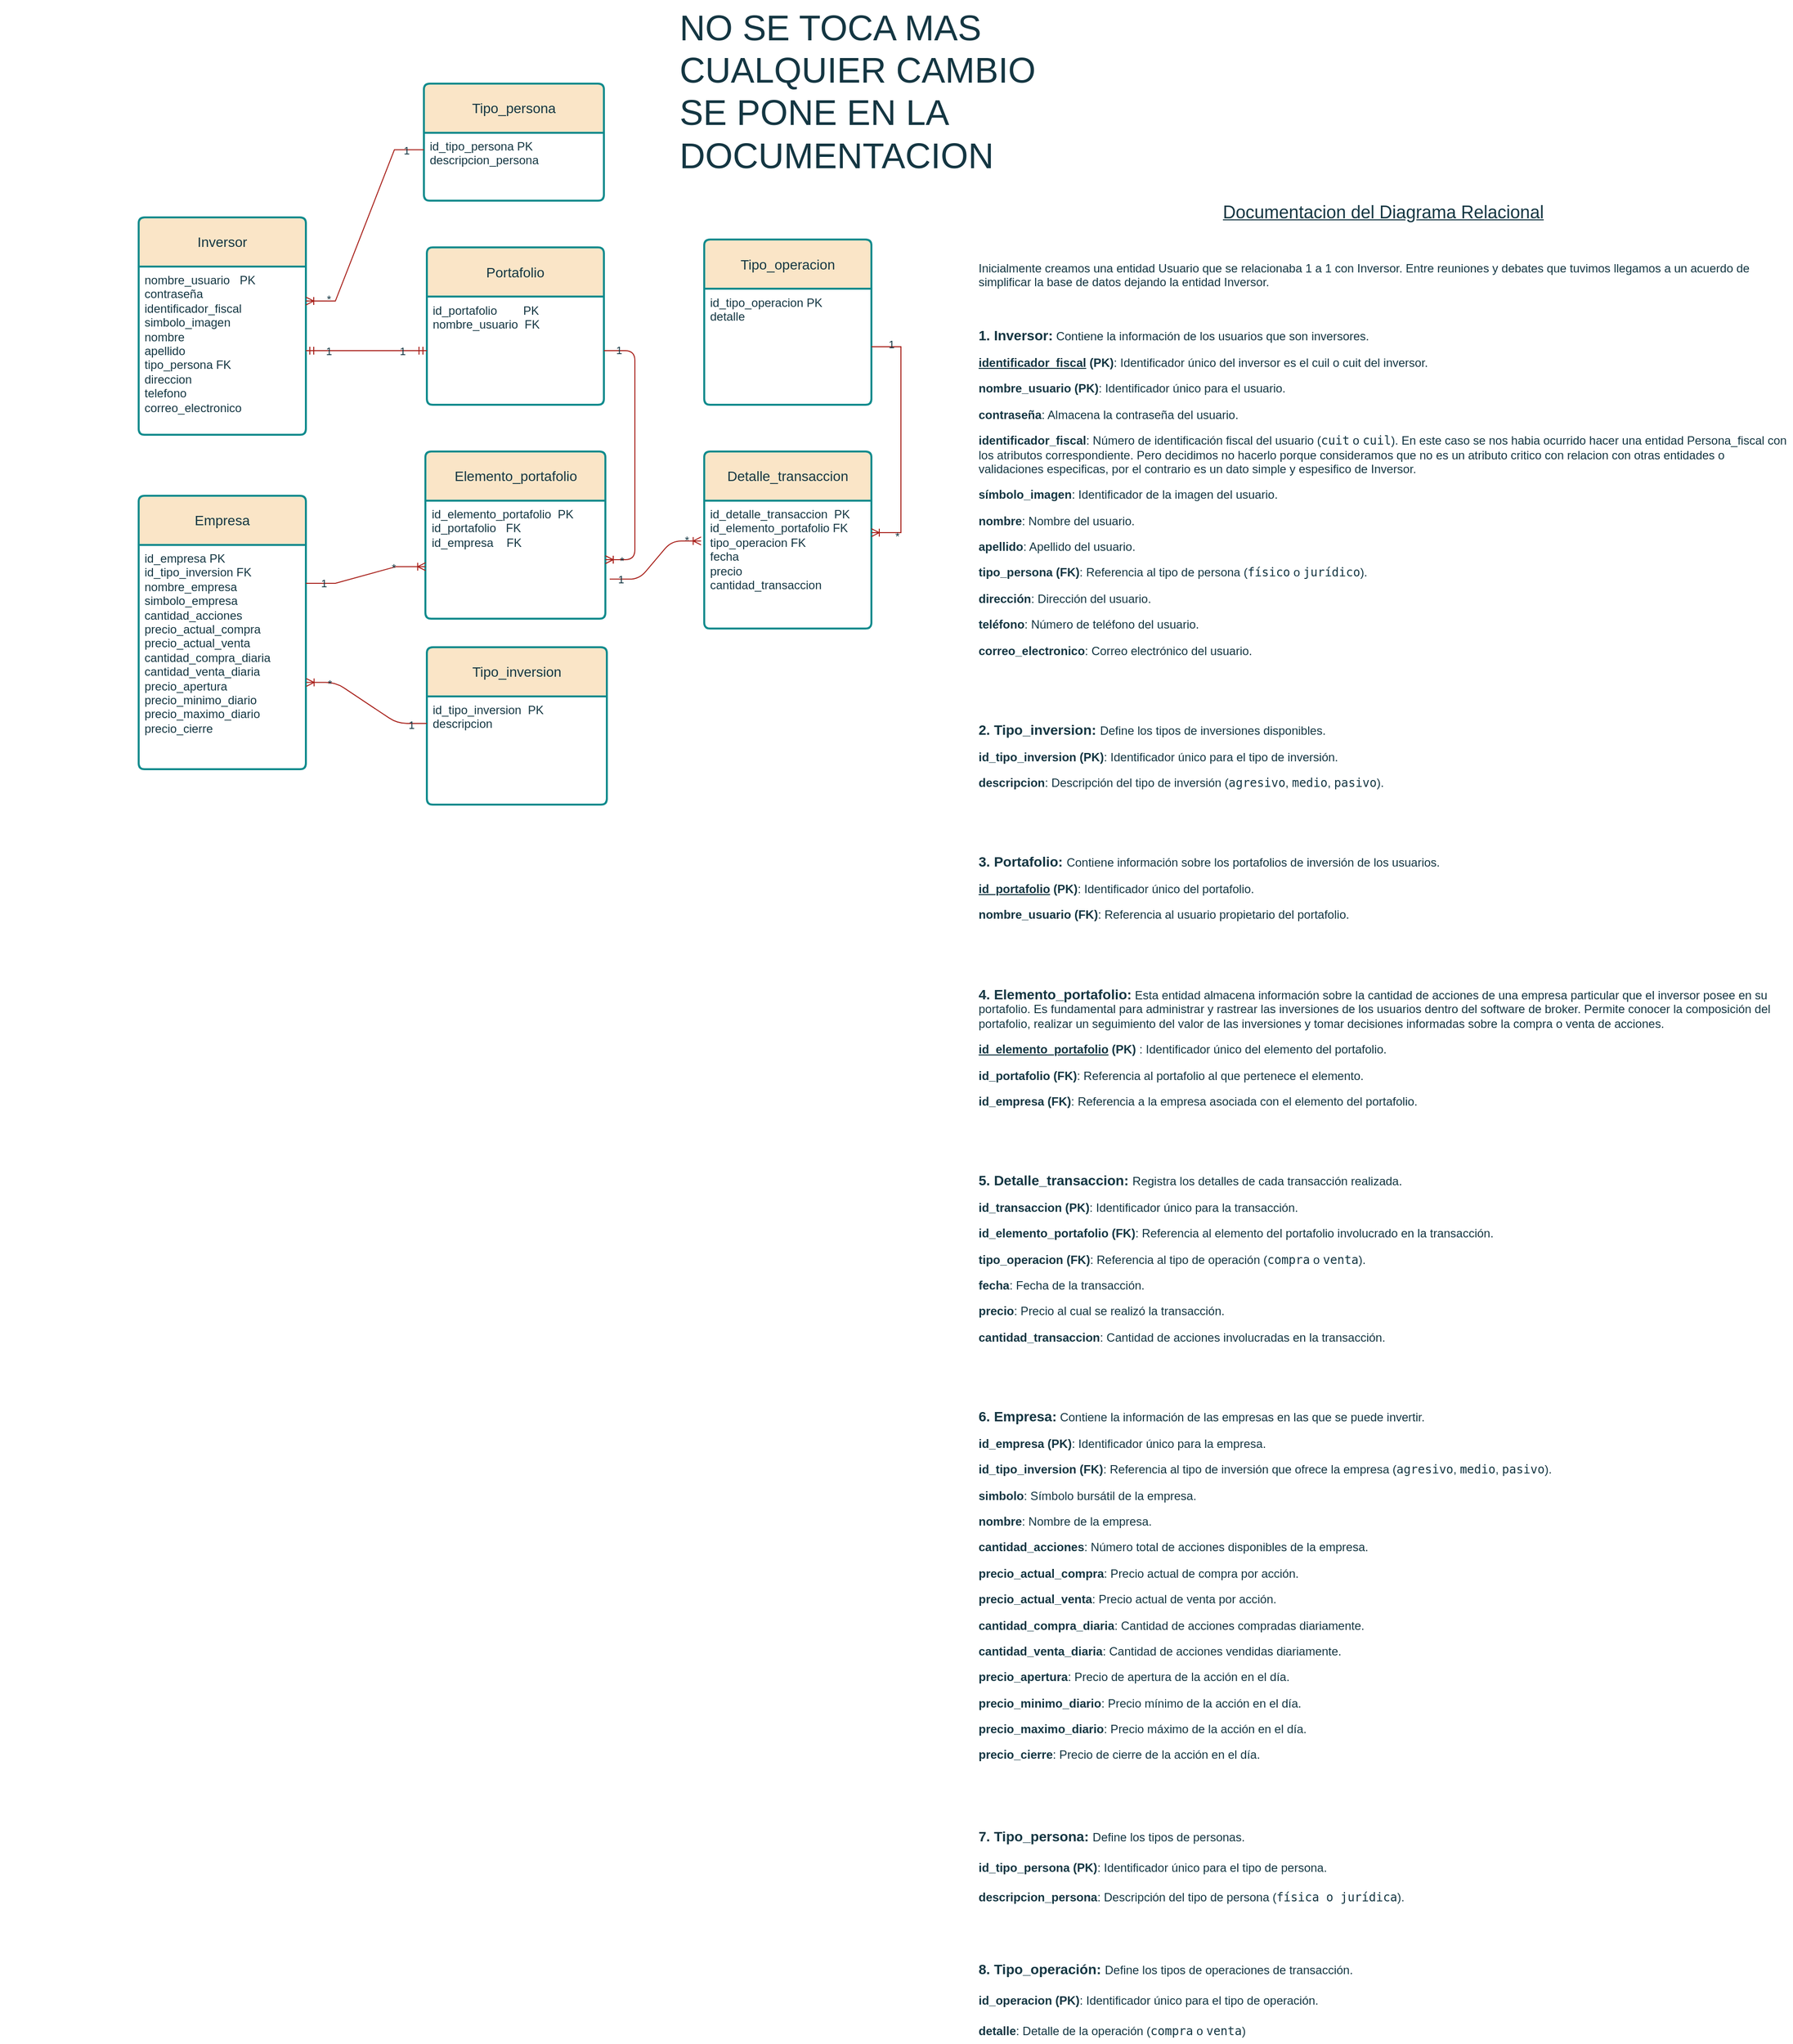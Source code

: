 <mxfile version="24.5.1" type="github">
  <diagram id="R2lEEEUBdFMjLlhIrx00" name="Page-1">
    <mxGraphModel dx="4400" dy="3469" grid="1" gridSize="17" guides="1" tooltips="1" connect="1" arrows="1" fold="1" page="1" pageScale="1" pageWidth="827" pageHeight="1169" background="#FFFFFF" math="0" shadow="0" extFonts="Permanent Marker^https://fonts.googleapis.com/css?family=Permanent+Marker">
      <root>
        <mxCell id="0" />
        <mxCell id="1" parent="0" />
        <mxCell id="FRkQdts8WObfKBkTxOf2-7" value="" style="shape=partialRectangle;overflow=hidden;connectable=0;fillColor=none;top=0;left=0;bottom=0;right=0;align=left;spacingLeft=6;rounded=1;labelBackgroundColor=none;strokeColor=#0F8B8D;fontColor=#143642;" parent="1" vertex="1">
          <mxGeometry x="295" y="-270" width="220" height="30" as="geometry">
            <mxRectangle width="220" height="30" as="alternateBounds" />
          </mxGeometry>
        </mxCell>
        <mxCell id="FRkQdts8WObfKBkTxOf2-8" value="" style="shape=partialRectangle;overflow=hidden;connectable=0;fillColor=none;top=0;left=0;bottom=0;right=0;align=left;spacingLeft=6;rounded=1;labelBackgroundColor=none;strokeColor=#0F8B8D;fontColor=#143642;" parent="1" vertex="1">
          <mxGeometry x="285" y="-210" width="220" height="30" as="geometry">
            <mxRectangle width="220" height="30" as="alternateBounds" />
          </mxGeometry>
        </mxCell>
        <mxCell id="FRkQdts8WObfKBkTxOf2-9" value="" style="shape=partialRectangle;overflow=hidden;connectable=0;fillColor=none;top=0;left=0;bottom=0;right=0;align=left;spacingLeft=6;rounded=1;labelBackgroundColor=none;strokeColor=#0F8B8D;fontColor=#143642;" parent="1" vertex="1">
          <mxGeometry x="285" y="-210" width="220" height="30" as="geometry">
            <mxRectangle width="220" height="30" as="alternateBounds" />
          </mxGeometry>
        </mxCell>
        <mxCell id="rI2ckynDh9ffU-YXD1pw-51" value="" style="shape=partialRectangle;overflow=hidden;connectable=0;fillColor=none;top=0;left=0;bottom=0;right=0;align=left;spacingLeft=6;rounded=1;labelBackgroundColor=none;strokeColor=#0F8B8D;fontColor=#143642;" parent="1" vertex="1">
          <mxGeometry x="1055" y="350" width="220" height="30" as="geometry">
            <mxRectangle width="220" height="30" as="alternateBounds" />
          </mxGeometry>
        </mxCell>
        <mxCell id="rI2ckynDh9ffU-YXD1pw-137" value="" style="shape=partialRectangle;overflow=hidden;connectable=0;fillColor=none;top=0;left=0;bottom=0;right=0;align=left;spacingLeft=6;rounded=1;labelBackgroundColor=none;strokeColor=#0F8B8D;fontColor=#143642;" parent="1" vertex="1">
          <mxGeometry x="295" y="-240" width="220" height="30" as="geometry">
            <mxRectangle width="220" height="30" as="alternateBounds" />
          </mxGeometry>
        </mxCell>
        <mxCell id="7hoT9Ia_uspJayf44At0-24" value="Inversor" style="swimlane;childLayout=stackLayout;horizontal=1;startSize=50;horizontalStack=0;rounded=1;fontSize=14;fontStyle=0;strokeWidth=2;resizeParent=0;resizeLast=1;shadow=0;dashed=0;align=center;arcSize=4;whiteSpace=wrap;html=1;labelBackgroundColor=none;fillColor=#FAE5C7;strokeColor=#0F8B8D;fontColor=#143642;" parent="1" vertex="1">
          <mxGeometry x="425" y="-867" width="170" height="221" as="geometry" />
        </mxCell>
        <mxCell id="7hoT9Ia_uspJayf44At0-25" value="nombre_usuario&amp;nbsp; &amp;nbsp;PK&lt;div&gt;contraseña&lt;br&gt;&lt;/div&gt;&lt;div&gt;identificador_fiscal&lt;br&gt;&lt;div&gt;&lt;div&gt;simbolo_imagen&lt;/div&gt;&lt;div&gt;nombre&lt;/div&gt;&lt;div&gt;apellido&lt;/div&gt;&lt;div&gt;tipo_persona FK&lt;/div&gt;&lt;div&gt;direccion&lt;br&gt;&lt;/div&gt;&lt;div&gt;telefono&lt;br&gt;&lt;/div&gt;&lt;div&gt;correo_electronico&lt;br&gt;&lt;/div&gt;&lt;/div&gt;&lt;/div&gt;" style="align=left;strokeColor=none;fillColor=none;spacingLeft=4;fontSize=12;verticalAlign=top;resizable=0;rotatable=0;part=1;html=1;rounded=1;labelBackgroundColor=none;fontColor=#143642;" parent="7hoT9Ia_uspJayf44At0-24" vertex="1">
          <mxGeometry y="50" width="170" height="171" as="geometry" />
        </mxCell>
        <mxCell id="7hoT9Ia_uspJayf44At0-37" value="Portafolio" style="swimlane;childLayout=stackLayout;horizontal=1;startSize=50;horizontalStack=0;rounded=1;fontSize=14;fontStyle=0;strokeWidth=2;resizeParent=0;resizeLast=1;shadow=0;dashed=0;align=center;arcSize=4;whiteSpace=wrap;html=1;labelBackgroundColor=none;fillColor=#FAE5C7;strokeColor=#0F8B8D;fontColor=#143642;" parent="1" vertex="1">
          <mxGeometry x="718" y="-836.5" width="180" height="160" as="geometry" />
        </mxCell>
        <mxCell id="7hoT9Ia_uspJayf44At0-38" value="id_portafolio&amp;nbsp; &amp;nbsp; &amp;nbsp; &amp;nbsp; PK&lt;br&gt;&lt;div&gt;nombre_usuario&amp;nbsp; FK&lt;/div&gt;&lt;div&gt;&lt;br&gt;&lt;/div&gt;" style="align=left;strokeColor=none;fillColor=none;spacingLeft=4;fontSize=12;verticalAlign=top;resizable=0;rotatable=0;part=1;html=1;rounded=1;labelBackgroundColor=none;fontColor=#143642;" parent="7hoT9Ia_uspJayf44At0-37" vertex="1">
          <mxGeometry y="50" width="180" height="110" as="geometry" />
        </mxCell>
        <mxCell id="7hoT9Ia_uspJayf44At0-45" value="Empresa" style="swimlane;childLayout=stackLayout;horizontal=1;startSize=50;horizontalStack=0;rounded=1;fontSize=14;fontStyle=0;strokeWidth=2;resizeParent=0;resizeLast=1;shadow=0;dashed=0;align=center;arcSize=4;whiteSpace=wrap;html=1;labelBackgroundColor=none;fillColor=#FAE5C7;strokeColor=#0F8B8D;fontColor=#143642;" parent="1" vertex="1">
          <mxGeometry x="425" y="-584" width="170" height="278" as="geometry" />
        </mxCell>
        <mxCell id="7hoT9Ia_uspJayf44At0-46" value="id_empresa PK&lt;div&gt;id_tipo_inversion FK&lt;br&gt;&lt;div&gt;nombre_empresa&lt;/div&gt;&lt;div&gt;simbolo_empresa&lt;/div&gt;&lt;div&gt;cantidad_acciones&lt;/div&gt;&lt;div&gt;precio_actual_compra&lt;/div&gt;&lt;div&gt;precio_actual_venta&lt;/div&gt;&lt;div&gt;cantidad_compra_diaria&lt;br&gt;cantidad_venta_diaria&lt;/div&gt;&lt;div&gt;precio_apertura&lt;/div&gt;&lt;div&gt;precio_minimo_diario&lt;/div&gt;&lt;div&gt;precio_maximo_diario&lt;/div&gt;&lt;div&gt;precio_cierre&amp;nbsp;&lt;/div&gt;&lt;/div&gt;" style="align=left;strokeColor=none;fillColor=none;spacingLeft=4;fontSize=12;verticalAlign=top;resizable=0;rotatable=0;part=1;html=1;rounded=1;labelBackgroundColor=none;fontColor=#143642;" parent="7hoT9Ia_uspJayf44At0-45" vertex="1">
          <mxGeometry y="50" width="170" height="228" as="geometry" />
        </mxCell>
        <mxCell id="7hoT9Ia_uspJayf44At0-47" value="Tipo_inversion" style="swimlane;childLayout=stackLayout;horizontal=1;startSize=50;horizontalStack=0;rounded=1;fontSize=14;fontStyle=0;strokeWidth=2;resizeParent=0;resizeLast=1;shadow=0;dashed=0;align=center;arcSize=4;whiteSpace=wrap;html=1;labelBackgroundColor=none;fillColor=#FAE5C7;strokeColor=#0F8B8D;fontColor=#143642;" parent="1" vertex="1">
          <mxGeometry x="718" y="-430" width="183" height="160" as="geometry" />
        </mxCell>
        <mxCell id="7hoT9Ia_uspJayf44At0-48" value="id_tipo_inversion&amp;nbsp; PK&amp;nbsp; &amp;nbsp;&lt;div&gt;descripcion&lt;/div&gt;" style="align=left;strokeColor=none;fillColor=none;spacingLeft=4;fontSize=12;verticalAlign=top;resizable=0;rotatable=0;part=1;html=1;rounded=1;labelBackgroundColor=none;fontColor=#143642;" parent="7hoT9Ia_uspJayf44At0-47" vertex="1">
          <mxGeometry y="50" width="183" height="110" as="geometry" />
        </mxCell>
        <mxCell id="7hoT9Ia_uspJayf44At0-49" value="Detalle_transaccion" style="swimlane;childLayout=stackLayout;horizontal=1;startSize=50;horizontalStack=0;rounded=1;fontSize=14;fontStyle=0;strokeWidth=2;resizeParent=0;resizeLast=1;shadow=0;dashed=0;align=center;arcSize=4;whiteSpace=wrap;html=1;labelBackgroundColor=none;fillColor=#FAE5C7;strokeColor=#0F8B8D;fontColor=#143642;" parent="1" vertex="1">
          <mxGeometry x="1000" y="-629" width="170" height="180" as="geometry" />
        </mxCell>
        <mxCell id="7hoT9Ia_uspJayf44At0-50" value="id_detalle_transaccion&amp;nbsp; PK&lt;div&gt;id_elemento_portafolio FK&lt;br&gt;&lt;/div&gt;&lt;div&gt;tipo_operacion FK&lt;/div&gt;&lt;div&gt;fecha&lt;/div&gt;&lt;div&gt;precio&lt;/div&gt;&lt;div&gt;cantidad_transaccion&lt;/div&gt;" style="align=left;strokeColor=none;fillColor=none;spacingLeft=4;fontSize=12;verticalAlign=top;resizable=0;rotatable=0;part=1;html=1;rounded=1;labelBackgroundColor=none;fontColor=#143642;" parent="7hoT9Ia_uspJayf44At0-49" vertex="1">
          <mxGeometry y="50" width="170" height="130" as="geometry" />
        </mxCell>
        <mxCell id="AP3MOZmC3ACQSBozkBBV-1" value="Elemento_portafolio" style="swimlane;childLayout=stackLayout;horizontal=1;startSize=50;horizontalStack=0;rounded=1;fontSize=14;fontStyle=0;strokeWidth=2;resizeParent=0;resizeLast=1;shadow=0;dashed=0;align=center;arcSize=4;whiteSpace=wrap;html=1;labelBackgroundColor=none;fillColor=#FAE5C7;strokeColor=#0F8B8D;fontColor=#143642;" parent="1" vertex="1">
          <mxGeometry x="716.5" y="-629" width="183" height="170" as="geometry" />
        </mxCell>
        <mxCell id="AP3MOZmC3ACQSBozkBBV-2" value="&lt;div&gt;id_elemento_portafolio&amp;nbsp; PK&lt;/div&gt;&lt;div&gt;id_portafolio&amp;nbsp; &amp;nbsp;FK&lt;/div&gt;&lt;div&gt;id_empresa&amp;nbsp; &amp;nbsp; FK&lt;/div&gt;&lt;div&gt;&lt;br&gt;&lt;/div&gt;&lt;div&gt;&lt;br&gt;&lt;/div&gt;&lt;div&gt;&lt;br&gt;&lt;/div&gt;" style="align=left;strokeColor=none;fillColor=none;spacingLeft=4;fontSize=12;verticalAlign=top;resizable=0;rotatable=0;part=1;html=1;rounded=1;labelBackgroundColor=none;fontColor=#143642;" parent="AP3MOZmC3ACQSBozkBBV-1" vertex="1">
          <mxGeometry y="50" width="183" height="120" as="geometry" />
        </mxCell>
        <mxCell id="IzTKzGxvQKlJKgZH8_c9-1" value="" style="edgeStyle=entityRelationEdgeStyle;fontSize=12;html=1;endArrow=ERoneToMany;rounded=1;labelBackgroundColor=none;strokeColor=#A8201A;fontColor=default;" parent="1" source="7hoT9Ia_uspJayf44At0-38" target="AP3MOZmC3ACQSBozkBBV-2" edge="1">
          <mxGeometry width="100" height="100" relative="1" as="geometry">
            <mxPoint x="790" y="-423.75" as="sourcePoint" />
            <mxPoint x="890" y="-523.75" as="targetPoint" />
            <Array as="points">
              <mxPoint x="1015" y="-520" />
              <mxPoint x="1003" y="-799" />
              <mxPoint x="1020" y="-799" />
              <mxPoint x="1020" y="-782" />
              <mxPoint x="1020" y="-799" />
              <mxPoint x="1020" y="-816" />
              <mxPoint x="1020" y="-816" />
              <mxPoint x="1155" y="-680" />
            </Array>
          </mxGeometry>
        </mxCell>
        <mxCell id="IzTKzGxvQKlJKgZH8_c9-27" value="&amp;nbsp; 1&amp;nbsp;&amp;nbsp;" style="edgeLabel;html=1;align=center;verticalAlign=middle;resizable=0;points=[];rounded=1;labelBackgroundColor=none;fontColor=#143642;" parent="IzTKzGxvQKlJKgZH8_c9-1" vertex="1" connectable="0">
          <mxGeometry x="-0.893" y="1" relative="1" as="geometry">
            <mxPoint as="offset" />
          </mxGeometry>
        </mxCell>
        <mxCell id="IzTKzGxvQKlJKgZH8_c9-28" value="&amp;nbsp; *&amp;nbsp;&amp;nbsp;" style="edgeLabel;html=1;align=center;verticalAlign=middle;resizable=0;points=[];rounded=1;labelBackgroundColor=none;fontColor=#143642;" parent="IzTKzGxvQKlJKgZH8_c9-1" vertex="1" connectable="0">
          <mxGeometry x="0.855" y="1" relative="1" as="geometry">
            <mxPoint x="-4" as="offset" />
          </mxGeometry>
        </mxCell>
        <mxCell id="IzTKzGxvQKlJKgZH8_c9-12" value="" style="edgeStyle=entityRelationEdgeStyle;fontSize=12;html=1;endArrow=ERoneToMany;rounded=1;exitX=0;exitY=0.25;exitDx=0;exitDy=0;entryX=1.002;entryY=0.613;entryDx=0;entryDy=0;entryPerimeter=0;labelBackgroundColor=none;strokeColor=#A8201A;fontColor=default;" parent="1" source="7hoT9Ia_uspJayf44At0-48" target="7hoT9Ia_uspJayf44At0-46" edge="1">
          <mxGeometry width="100" height="100" relative="1" as="geometry">
            <mxPoint x="510" y="-710" as="sourcePoint" />
            <mxPoint x="610" y="-810" as="targetPoint" />
          </mxGeometry>
        </mxCell>
        <mxCell id="IzTKzGxvQKlJKgZH8_c9-23" value="&amp;nbsp; *&amp;nbsp;&amp;nbsp;" style="edgeLabel;html=1;align=center;verticalAlign=middle;resizable=0;points=[];rounded=1;labelBackgroundColor=none;fontColor=#143642;" parent="IzTKzGxvQKlJKgZH8_c9-12" vertex="1" connectable="0">
          <mxGeometry x="0.847" y="1" relative="1" as="geometry">
            <mxPoint x="13" as="offset" />
          </mxGeometry>
        </mxCell>
        <mxCell id="rvECnaBUvUEXDfrViWp9-22" value="&amp;nbsp; 1&amp;nbsp;&amp;nbsp;" style="edgeLabel;html=1;align=center;verticalAlign=middle;resizable=0;points=[];labelBackgroundColor=none;fontColor=#143642;" parent="IzTKzGxvQKlJKgZH8_c9-12" vertex="1" connectable="0">
          <mxGeometry x="-0.765" y="1" relative="1" as="geometry">
            <mxPoint as="offset" />
          </mxGeometry>
        </mxCell>
        <mxCell id="IzTKzGxvQKlJKgZH8_c9-16" value="" style="edgeStyle=entityRelationEdgeStyle;fontSize=12;html=1;endArrow=ERoneToMany;rounded=1;entryX=-0.019;entryY=0.315;entryDx=0;entryDy=0;exitX=1.024;exitY=0.665;exitDx=0;exitDy=0;entryPerimeter=0;exitPerimeter=0;labelBackgroundColor=none;strokeColor=#A8201A;fontColor=default;" parent="1" source="AP3MOZmC3ACQSBozkBBV-2" target="7hoT9Ia_uspJayf44At0-50" edge="1">
          <mxGeometry width="100" height="100" relative="1" as="geometry">
            <mxPoint x="1245" y="-578" as="sourcePoint" />
            <mxPoint x="1090" y="-190" as="targetPoint" />
            <Array as="points">
              <mxPoint x="1320" y="-230" />
              <mxPoint x="1241" y="-476" />
              <mxPoint x="1309" y="-408" />
              <mxPoint x="1241" y="-476" />
              <mxPoint x="1343" y="-425" />
            </Array>
          </mxGeometry>
        </mxCell>
        <mxCell id="rvECnaBUvUEXDfrViWp9-8" value="&amp;nbsp; *&amp;nbsp;&amp;nbsp;" style="edgeLabel;html=1;align=center;verticalAlign=middle;resizable=0;points=[];labelBackgroundColor=none;fontColor=#143642;" parent="IzTKzGxvQKlJKgZH8_c9-16" vertex="1" connectable="0">
          <mxGeometry x="0.719" y="1" relative="1" as="geometry">
            <mxPoint as="offset" />
          </mxGeometry>
        </mxCell>
        <mxCell id="rvECnaBUvUEXDfrViWp9-9" value="&amp;nbsp; 1&amp;nbsp;&amp;nbsp;" style="edgeLabel;html=1;align=center;verticalAlign=middle;resizable=0;points=[];labelBackgroundColor=none;fontColor=#143642;" parent="IzTKzGxvQKlJKgZH8_c9-16" vertex="1" connectable="0">
          <mxGeometry x="-0.8" relative="1" as="geometry">
            <mxPoint as="offset" />
          </mxGeometry>
        </mxCell>
        <mxCell id="IzTKzGxvQKlJKgZH8_c9-49" value="&lt;p style=&quot;text-align: center;&quot; class=&quot;MsoNormal&quot;&gt;&lt;font style=&quot;font-size: 18px;&quot;&gt;&lt;u&gt;Documentacion del Diagrama Relacional&lt;/u&gt;&lt;/font&gt;&lt;/p&gt;&lt;p style=&quot;text-align: center;&quot; class=&quot;MsoNormal&quot;&gt;&lt;br&gt;&lt;/p&gt;&lt;p class=&quot;MsoNormal&quot;&gt;Inicialmente creamos una entidad Usuario que se relacionaba 1 a 1 con Inversor. Entre reuniones y debates que tuvimos llegamos a un acuerdo de simplificar la base de datos dejando la entidad Inversor.&lt;/p&gt;&lt;p class=&quot;MsoNormal&quot;&gt;&lt;br&gt;&lt;/p&gt;&lt;p class=&quot;MsoNormal&quot;&gt;&lt;span style=&quot;background-color: initial;&quot;&gt;&lt;b&gt;&lt;font style=&quot;font-size: 14px;&quot;&gt;1. Inversor:&lt;/font&gt;&lt;/b&gt;&amp;nbsp;&lt;/span&gt;&lt;span style=&quot;background-color: initial;&quot;&gt;Contiene la información de los usuarios que son inversores.&lt;/span&gt;&lt;/p&gt;&lt;p class=&quot;MsoNormal&quot;&gt;&lt;span style=&quot;font-family: Helvetica, sans-serif; font-size: 9pt; background-color: initial;&quot;&gt;&lt;u&gt;&lt;b&gt;identificador_fiscal&lt;/b&gt;&lt;/u&gt;&amp;nbsp;&lt;/span&gt;&lt;span style=&quot;background-color: initial;&quot;&gt;&lt;b&gt;(PK)&lt;/b&gt;: Identificador único del inversor es el cuil o cuit del inversor.&lt;/span&gt;&lt;/p&gt;&lt;p class=&quot;MsoNormal&quot;&gt;&lt;strong&gt;nombre_usuario (PK)&lt;/strong&gt;: Identificador único para el usuario.&lt;/p&gt;&lt;p class=&quot;MsoNormal&quot;&gt;&lt;strong&gt;contraseña&lt;/strong&gt;: Almacena la contraseña del usuario.&lt;br&gt;&lt;/p&gt;&lt;p class=&quot;MsoNormal&quot;&gt;&lt;strong&gt;identificador_fiscal&lt;/strong&gt;: Número de identificación fiscal del usuario&amp;nbsp;&lt;span style=&quot;background-color: initial;&quot;&gt;(&lt;font face=&quot;monospace&quot;&gt;cuit&lt;/font&gt;&lt;/span&gt;&lt;span style=&quot;background-color: initial;&quot;&gt;&amp;nbsp;&lt;/span&gt;&lt;span style=&quot;background-color: initial;&quot;&gt;o&lt;/span&gt;&lt;span style=&quot;background-color: initial;&quot;&gt;&amp;nbsp;&lt;font face=&quot;monospace&quot;&gt;cuil&lt;/font&gt;&lt;/span&gt;&lt;span style=&quot;background-color: initial;&quot;&gt;). En este caso se nos habia ocurrido hacer una entidad Persona_fiscal con los atributos correspondiente. Pero decidimos no hacerlo porque consideramos que no es un atributo critico con relacion con otras entidades o validaciones especificas, por el contrario es un dato simple y espesifico de Inversor.&lt;/span&gt;&lt;br&gt;&lt;/p&gt;&lt;p class=&quot;MsoNormal&quot;&gt;&lt;strong&gt;símbolo_imagen&lt;/strong&gt;: Identificador de la imagen del usuario.&lt;br&gt;&lt;/p&gt;&lt;p class=&quot;MsoNormal&quot;&gt;&lt;strong&gt;nombre&lt;/strong&gt;: Nombre del usuario.&lt;br&gt;&lt;/p&gt;&lt;p class=&quot;MsoNormal&quot;&gt;&lt;strong&gt;apellido&lt;/strong&gt;: Apellido del usuario.&lt;br&gt;&lt;/p&gt;&lt;p class=&quot;MsoNormal&quot;&gt;&lt;strong&gt;tipo_persona (FK)&lt;/strong&gt;: Referencia al tipo de persona (&lt;code&gt;físico&lt;/code&gt; o &lt;code&gt;jurídico&lt;/code&gt;).&lt;br&gt;&lt;/p&gt;&lt;p class=&quot;MsoNormal&quot;&gt;&lt;strong&gt;dirección&lt;/strong&gt;: Dirección del usuario.&lt;br&gt;&lt;/p&gt;&lt;p class=&quot;MsoNormal&quot;&gt;&lt;strong&gt;teléfono&lt;/strong&gt;: Número de teléfono del usuario.&lt;br&gt;&lt;/p&gt;&lt;p class=&quot;MsoNormal&quot;&gt;&lt;strong&gt;correo_electronico&lt;/strong&gt;: Correo electrónico del usuario.&lt;br&gt;&lt;/p&gt;&lt;p class=&quot;MsoNormal&quot;&gt;&lt;br&gt;&lt;/p&gt;&lt;p class=&quot;MsoNormal&quot;&gt;&lt;br&gt;&lt;/p&gt;&lt;p class=&quot;MsoNormal&quot;&gt;&lt;b&gt;&lt;font style=&quot;font-size: 14px;&quot;&gt;2. Tipo_inversion:&amp;nbsp;&lt;/font&gt;&lt;/b&gt;&lt;span style=&quot;background-color: initial;&quot;&gt;Define los tipos de inversiones disponibles.&lt;/span&gt;&lt;/p&gt;&lt;p class=&quot;MsoNormal&quot;&gt;&lt;strong&gt;id_tipo_inversion (PK)&lt;/strong&gt;: Identificador único para el tipo de inversión.&lt;br&gt;&lt;/p&gt;&lt;p class=&quot;MsoNormal&quot;&gt;&lt;strong&gt;descripcion&lt;/strong&gt;: Descripción del tipo de inversión (&lt;code&gt;agresivo&lt;/code&gt;, &lt;code&gt;medio&lt;/code&gt;, &lt;code&gt;pasivo&lt;/code&gt;).&lt;br&gt;&lt;/p&gt;&lt;p class=&quot;MsoNormal&quot;&gt;&lt;span style=&quot;background-color: initial;&quot;&gt;&lt;br&gt;&lt;/span&gt;&lt;/p&gt;&lt;p class=&quot;MsoNormal&quot;&gt;&lt;span style=&quot;background-color: initial;&quot;&gt;&lt;br&gt;&lt;/span&gt;&lt;/p&gt;&lt;p class=&quot;MsoNormal&quot;&gt;&lt;span style=&quot;background-color: initial;&quot;&gt;&lt;b&gt;&lt;font style=&quot;font-size: 14px;&quot;&gt;3. Portafolio:&amp;nbsp;&lt;/font&gt;&lt;/b&gt;&lt;/span&gt;&lt;span style=&quot;background-color: initial;&quot;&gt;Contiene información sobre los portafolios de inversión de los usuarios.&lt;/span&gt;&lt;/p&gt;&lt;p class=&quot;MsoNormal&quot;&gt;&lt;u&gt;&lt;b&gt;id_portafolio&lt;/b&gt;&lt;/u&gt; &lt;b&gt;(PK)&lt;/b&gt;: Identificador único del portafolio.&lt;/p&gt;&lt;p class=&quot;MsoNormal&quot;&gt;&lt;strong style=&quot;background-color: initial;&quot;&gt;nombre_usuario (FK)&lt;/strong&gt;&lt;span style=&quot;background-color: initial;&quot;&gt;: Referencia al usuario propietario del portafolio&lt;/span&gt;&lt;span style=&quot;background-color: initial;&quot;&gt;.&lt;/span&gt;&lt;/p&gt;&lt;p class=&quot;MsoNormal&quot;&gt;&lt;br&gt;&lt;/p&gt;&lt;p class=&quot;MsoNormal&quot;&gt;&lt;br&gt;&lt;/p&gt;&lt;p class=&quot;MsoNormal&quot;&gt;&lt;b style=&quot;background-color: initial;&quot;&gt;&lt;font style=&quot;font-size: 14px;&quot;&gt;4. Elemento_portafolio:&lt;/font&gt;&lt;/b&gt;&lt;span style=&quot;background-color: initial;&quot;&gt;&amp;nbsp;&lt;/span&gt;&lt;span style=&quot;background-color: initial;&quot;&gt;Esta entidad almacena información sobre la cantidad de acciones de una empresa particular que el inversor posee en su portafolio. Es fundamental para administrar y rastrear las inversiones de los usuarios dentro del software de broker. Permite conocer la composición del portafolio, realizar un seguimiento del valor de las inversiones y tomar decisiones informadas sobre la compra o venta de acciones.&lt;/span&gt;&lt;/p&gt;&lt;p class=&quot;MsoNormal&quot;&gt;&lt;u&gt;&lt;b&gt;id_elemento_portafolio&lt;/b&gt;&lt;/u&gt; &lt;b&gt;(PK)&lt;/b&gt; : Identificador único del elemento del portafolio.&lt;/p&gt;&lt;p class=&quot;MsoNormal&quot;&gt;&lt;strong&gt;id_portafolio (FK)&lt;/strong&gt;: Referencia al portafolio al que pertenece el elemento.&lt;br&gt;&lt;/p&gt;&lt;p class=&quot;MsoNormal&quot;&gt;&lt;strong&gt;id_empresa (FK)&lt;/strong&gt;: Referencia a la empresa asociada con el elemento del portafolio.&lt;/p&gt;&lt;p class=&quot;MsoNormal&quot;&gt;&lt;br&gt;&lt;/p&gt;&lt;p class=&quot;MsoNormal&quot;&gt;&lt;br&gt;&lt;/p&gt;&lt;p class=&quot;MsoNormal&quot;&gt;&lt;b&gt;&lt;font style=&quot;font-size: 14px;&quot;&gt;5. Detalle_transaccion: &lt;/font&gt;&lt;/b&gt;Registra los detalles de cada transacción realizada.&lt;/p&gt;&lt;p class=&quot;MsoNormal&quot;&gt;&lt;strong&gt;id_transaccion (PK)&lt;/strong&gt;: Identificador único para la transacción.&lt;br&gt;&lt;/p&gt;&lt;p class=&quot;MsoNormal&quot;&gt;&lt;strong&gt;id_elemento_portafolio (FK)&lt;/strong&gt;: Referencia al elemento del portafolio involucrado en la transacción.&lt;br&gt;&lt;/p&gt;&lt;p class=&quot;MsoNormal&quot;&gt;&lt;strong&gt;tipo_operacion (FK)&lt;/strong&gt;: Referencia al tipo de operación (&lt;code&gt;compra&lt;/code&gt; o &lt;code&gt;venta&lt;/code&gt;).&lt;br&gt;&lt;/p&gt;&lt;p class=&quot;MsoNormal&quot;&gt;&lt;strong&gt;fecha&lt;/strong&gt;: Fecha de la transacción.&lt;br&gt;&lt;/p&gt;&lt;p class=&quot;MsoNormal&quot;&gt;&lt;strong&gt;precio&lt;/strong&gt;: Precio al cual se realizó la transacción.&lt;br&gt;&lt;/p&gt;&lt;p class=&quot;MsoNormal&quot;&gt;&lt;strong&gt;cantidad_transaccion&lt;/strong&gt;: Cantidad de acciones involucradas en la transacción.&lt;/p&gt;&lt;p class=&quot;MsoNormal&quot;&gt;&lt;br&gt;&lt;/p&gt;&lt;p class=&quot;MsoNormal&quot;&gt;&lt;br&gt;&lt;/p&gt;&lt;p class=&quot;MsoNormal&quot;&gt;&lt;b&gt;&lt;font style=&quot;font-size: 14px;&quot;&gt;6. Empresa:&lt;/font&gt;&lt;/b&gt; &lt;span style=&quot;background-color: initial;&quot;&gt;Contiene la información de las empresas en las que se puede invertir.&lt;/span&gt;&lt;/p&gt;&lt;p class=&quot;MsoNormal&quot;&gt;&lt;strong style=&quot;background-color: initial;&quot;&gt;id_empresa (PK)&lt;/strong&gt;&lt;span style=&quot;background-color: initial;&quot;&gt;: Identificador único para la empresa.&lt;/span&gt;&lt;/p&gt;&lt;p class=&quot;MsoNormal&quot;&gt;&lt;strong style=&quot;background-color: initial;&quot;&gt;id_tipo_inversion (FK)&lt;/strong&gt;&lt;span style=&quot;background-color: initial;&quot;&gt;: Referencia al tipo de inversión que ofrece la empresa (&lt;/span&gt;&lt;code style=&quot;background-color: initial;&quot;&gt;agresivo&lt;/code&gt;&lt;span style=&quot;background-color: initial;&quot;&gt;, &lt;/span&gt;&lt;code style=&quot;background-color: initial;&quot;&gt;medio&lt;/code&gt;&lt;span style=&quot;background-color: initial;&quot;&gt;, &lt;/span&gt;&lt;code style=&quot;background-color: initial;&quot;&gt;pasivo&lt;/code&gt;&lt;span style=&quot;background-color: initial;&quot;&gt;).&lt;/span&gt;&lt;/p&gt;&lt;p class=&quot;MsoNormal&quot;&gt;&lt;strong style=&quot;background-color: initial;&quot;&gt;simbolo&lt;/strong&gt;&lt;span style=&quot;background-color: initial;&quot;&gt;: Símbolo bursátil de la empresa.&lt;/span&gt;&lt;/p&gt;&lt;p class=&quot;MsoNormal&quot;&gt;&lt;strong style=&quot;background-color: initial;&quot;&gt;nombre&lt;/strong&gt;&lt;span style=&quot;background-color: initial;&quot;&gt;: Nombre de la empresa.&lt;/span&gt;&lt;/p&gt;&lt;p class=&quot;MsoNormal&quot;&gt;&lt;strong style=&quot;background-color: initial;&quot;&gt;cantidad_acciones&lt;/strong&gt;&lt;span style=&quot;background-color: initial;&quot;&gt;: Número total de acciones disponibles de la empresa.&lt;/span&gt;&lt;/p&gt;&lt;p class=&quot;MsoNormal&quot;&gt;&lt;strong style=&quot;background-color: initial;&quot;&gt;precio_actual_compra&lt;/strong&gt;&lt;span style=&quot;background-color: initial;&quot;&gt;: Precio actual de compra por acción.&lt;/span&gt;&lt;/p&gt;&lt;p class=&quot;MsoNormal&quot;&gt;&lt;strong style=&quot;background-color: initial;&quot;&gt;precio_actual_venta&lt;/strong&gt;&lt;span style=&quot;background-color: initial;&quot;&gt;: Precio actual de venta por acción.&lt;/span&gt;&lt;/p&gt;&lt;p class=&quot;MsoNormal&quot;&gt;&lt;strong style=&quot;background-color: initial;&quot;&gt;cantidad_compra_diaria&lt;/strong&gt;&lt;span style=&quot;background-color: initial;&quot;&gt;: Cantidad de acciones compradas diariamente.&lt;/span&gt;&lt;/p&gt;&lt;p class=&quot;MsoNormal&quot;&gt;&lt;strong style=&quot;background-color: initial;&quot;&gt;cantidad_venta_diaria&lt;/strong&gt;&lt;span style=&quot;background-color: initial;&quot;&gt;: Cantidad de acciones vendidas diariamente.&lt;/span&gt;&lt;/p&gt;&lt;p class=&quot;MsoNormal&quot;&gt;&lt;strong style=&quot;background-color: initial;&quot;&gt;precio_apertura&lt;/strong&gt;&lt;span style=&quot;background-color: initial;&quot;&gt;: Precio de apertura de la acción en el día.&lt;/span&gt;&lt;/p&gt;&lt;p class=&quot;MsoNormal&quot;&gt;&lt;strong style=&quot;background-color: initial;&quot;&gt;precio_minimo_diario&lt;/strong&gt;&lt;span style=&quot;background-color: initial;&quot;&gt;: Precio mínimo de la acción en el día.&lt;/span&gt;&lt;/p&gt;&lt;p class=&quot;MsoNormal&quot;&gt;&lt;strong style=&quot;background-color: initial;&quot;&gt;precio_maximo_diario&lt;/strong&gt;&lt;span style=&quot;background-color: initial;&quot;&gt;: Precio máximo de la acción en el día.&lt;/span&gt;&lt;/p&gt;&lt;p class=&quot;MsoNormal&quot;&gt;&lt;strong style=&quot;background-color: initial;&quot;&gt;precio_cierre&lt;/strong&gt;&lt;span style=&quot;background-color: initial;&quot;&gt;: Precio de cierre de la acción en el día.&lt;/span&gt;&lt;/p&gt;&lt;p class=&quot;MsoNormal&quot;&gt;&lt;span style=&quot;background-color: initial;&quot;&gt;&lt;br&gt;&lt;/span&gt;&lt;/p&gt;&lt;p class=&quot;MsoNormal&quot;&gt;&lt;br&gt;&lt;/p&gt;&lt;h3&gt;7. Tipo_persona: &lt;span style=&quot;font-weight: normal;&quot;&gt;&lt;font style=&quot;font-size: 12px;&quot;&gt;Define los tipos de personas.&lt;/font&gt;&lt;/span&gt;&lt;/h3&gt;&lt;h3&gt;&lt;strong style=&quot;background-color: initial; font-size: 12px;&quot;&gt;id_tipo_persona (PK)&lt;/strong&gt;&lt;span style=&quot;background-color: initial; font-size: 12px; font-weight: normal;&quot;&gt;: Identificador único para el tipo de persona.&lt;/span&gt;&lt;/h3&gt;&lt;h3&gt;&lt;strong style=&quot;background-color: initial; font-size: 12px;&quot;&gt;descripcion_persona&lt;/strong&gt;&lt;span style=&quot;background-color: initial; font-size: 12px; font-weight: normal;&quot;&gt;: Descripción del tipo de persona (&lt;font face=&quot;monospace&quot;&gt;física o jurídica&lt;/font&gt;&lt;/span&gt;&lt;span style=&quot;background-color: initial; font-size: 12px; font-weight: normal;&quot;&gt;).&lt;/span&gt;&lt;/h3&gt;&lt;div&gt;&lt;span style=&quot;background-color: initial; font-size: 12px; font-weight: normal;&quot;&gt;&lt;br&gt;&lt;/span&gt;&lt;/div&gt;&lt;div&gt;&lt;span style=&quot;background-color: initial; font-size: 12px; font-weight: normal;&quot;&gt;&lt;br&gt;&lt;/span&gt;&lt;/div&gt;&lt;div&gt;&lt;h3&gt;8. Tipo_operación: &lt;span style=&quot;font-weight: normal;&quot;&gt;&lt;font style=&quot;font-size: 12px;&quot;&gt;Define los tipos de operaciones de transacción.&lt;/font&gt;&lt;/span&gt;&lt;/h3&gt;&lt;h3&gt;&lt;strong style=&quot;background-color: initial; font-size: 12px;&quot;&gt;id_operacion (PK)&lt;/strong&gt;&lt;span style=&quot;background-color: initial; font-size: 12px; font-weight: normal;&quot;&gt;: Identificador único para el tipo de operación.&lt;/span&gt;&lt;/h3&gt;&lt;h3&gt;&lt;strong style=&quot;background-color: initial; font-size: 12px;&quot;&gt;detalle&lt;/strong&gt;&lt;span style=&quot;background-color: initial; font-size: 12px; font-weight: normal;&quot;&gt;: Detalle de la operación (&lt;/span&gt;&lt;code style=&quot;background-color: initial; font-size: 12px; font-weight: normal;&quot;&gt;compra&lt;/code&gt;&lt;span style=&quot;background-color: initial; font-size: 12px; font-weight: normal;&quot;&gt; o &lt;/span&gt;&lt;code style=&quot;background-color: initial; font-size: 12px; font-weight: normal;&quot;&gt;venta&lt;/code&gt;&lt;span style=&quot;background-color: initial; font-size: 12px; font-weight: normal;&quot;&gt;)&lt;/span&gt;&lt;/h3&gt;&lt;/div&gt;" style="text;strokeColor=none;fillColor=none;spacingLeft=4;spacingRight=4;overflow=hidden;rotatable=0;points=[[0,0.5],[1,0.5]];portConstraint=eastwest;fontSize=12;whiteSpace=wrap;html=1;rounded=1;labelBackgroundColor=none;fontColor=#143642;" parent="1" vertex="1">
          <mxGeometry x="1273" y="-901" width="833" height="1887" as="geometry" />
        </mxCell>
        <mxCell id="rvECnaBUvUEXDfrViWp9-3" value="Tipo_operacion" style="swimlane;childLayout=stackLayout;horizontal=1;startSize=50;horizontalStack=0;rounded=1;fontSize=14;fontStyle=0;strokeWidth=2;resizeParent=0;resizeLast=1;shadow=0;dashed=0;align=center;arcSize=4;whiteSpace=wrap;html=1;labelBackgroundColor=none;fillColor=#FAE5C7;strokeColor=#0F8B8D;fontColor=#143642;" parent="1" vertex="1">
          <mxGeometry x="1000" y="-844.5" width="170" height="168" as="geometry" />
        </mxCell>
        <mxCell id="rvECnaBUvUEXDfrViWp9-4" value="id_tipo_operacion PK&amp;nbsp;&lt;div&gt;detalle&lt;/div&gt;" style="align=left;strokeColor=none;fillColor=none;spacingLeft=4;fontSize=12;verticalAlign=top;resizable=0;rotatable=0;part=1;html=1;labelBackgroundColor=none;fontColor=#143642;" parent="rvECnaBUvUEXDfrViWp9-3" vertex="1">
          <mxGeometry y="50" width="170" height="118" as="geometry" />
        </mxCell>
        <mxCell id="rvECnaBUvUEXDfrViWp9-10" value="Tipo_persona" style="swimlane;childLayout=stackLayout;horizontal=1;startSize=50;horizontalStack=0;rounded=1;fontSize=14;fontStyle=0;strokeWidth=2;resizeParent=0;resizeLast=1;shadow=0;dashed=0;align=center;arcSize=4;whiteSpace=wrap;html=1;labelBackgroundColor=none;fillColor=#FAE5C7;strokeColor=#0F8B8D;fontColor=#143642;" parent="1" vertex="1">
          <mxGeometry x="715" y="-1003" width="183" height="119" as="geometry" />
        </mxCell>
        <mxCell id="rvECnaBUvUEXDfrViWp9-11" value="id_tipo_persona PK&lt;div&gt;descripcion_persona&lt;/div&gt;" style="align=left;strokeColor=none;fillColor=none;spacingLeft=4;fontSize=12;verticalAlign=top;resizable=0;rotatable=0;part=1;html=1;labelBackgroundColor=none;fontColor=#143642;" parent="rvECnaBUvUEXDfrViWp9-10" vertex="1">
          <mxGeometry y="50" width="183" height="69" as="geometry" />
        </mxCell>
        <mxCell id="rvECnaBUvUEXDfrViWp9-25" value="" style="edgeStyle=entityRelationEdgeStyle;fontSize=12;html=1;endArrow=ERmandOne;startArrow=ERmandOne;rounded=0;exitX=1;exitY=0.5;exitDx=0;exitDy=0;entryX=0;entryY=0.5;entryDx=0;entryDy=0;labelBackgroundColor=none;strokeColor=#A8201A;fontColor=default;" parent="1" source="7hoT9Ia_uspJayf44At0-25" target="7hoT9Ia_uspJayf44At0-38" edge="1">
          <mxGeometry width="100" height="100" relative="1" as="geometry">
            <mxPoint x="595" y="-716" as="sourcePoint" />
            <mxPoint x="695" y="-816" as="targetPoint" />
          </mxGeometry>
        </mxCell>
        <mxCell id="rvECnaBUvUEXDfrViWp9-26" value="&amp;nbsp; 1&amp;nbsp;&amp;nbsp;" style="edgeLabel;html=1;align=center;verticalAlign=middle;resizable=0;points=[];labelBackgroundColor=none;fontColor=#143642;" parent="rvECnaBUvUEXDfrViWp9-25" vertex="1" connectable="0">
          <mxGeometry x="-0.638" relative="1" as="geometry">
            <mxPoint as="offset" />
          </mxGeometry>
        </mxCell>
        <mxCell id="rvECnaBUvUEXDfrViWp9-27" value="&amp;nbsp; 1&amp;nbsp;&amp;nbsp;" style="edgeLabel;html=1;align=center;verticalAlign=middle;resizable=0;points=[];labelBackgroundColor=none;fontColor=#143642;" parent="rvECnaBUvUEXDfrViWp9-25" vertex="1" connectable="0">
          <mxGeometry x="0.592" relative="1" as="geometry">
            <mxPoint as="offset" />
          </mxGeometry>
        </mxCell>
        <mxCell id="rvECnaBUvUEXDfrViWp9-30" value="" style="edgeStyle=entityRelationEdgeStyle;fontSize=12;html=1;endArrow=ERoneToMany;rounded=0;entryX=0.001;entryY=0.559;entryDx=0;entryDy=0;entryPerimeter=0;labelBackgroundColor=none;strokeColor=#A8201A;fontColor=default;" parent="1" target="AP3MOZmC3ACQSBozkBBV-2" edge="1">
          <mxGeometry width="100" height="100" relative="1" as="geometry">
            <mxPoint x="595" y="-495" as="sourcePoint" />
            <mxPoint x="695" y="-595" as="targetPoint" />
          </mxGeometry>
        </mxCell>
        <mxCell id="rvECnaBUvUEXDfrViWp9-32" value="&amp;nbsp; 1&amp;nbsp;&amp;nbsp;" style="edgeLabel;html=1;align=center;verticalAlign=middle;resizable=0;points=[];labelBackgroundColor=none;fontColor=#143642;" parent="rvECnaBUvUEXDfrViWp9-30" vertex="1" connectable="0">
          <mxGeometry x="-0.781" relative="1" as="geometry">
            <mxPoint x="4" as="offset" />
          </mxGeometry>
        </mxCell>
        <mxCell id="rvECnaBUvUEXDfrViWp9-33" value="&amp;nbsp; *&amp;nbsp;&amp;nbsp;" style="edgeLabel;html=1;align=center;verticalAlign=middle;resizable=0;points=[];labelBackgroundColor=none;fontColor=#143642;" parent="rvECnaBUvUEXDfrViWp9-30" vertex="1" connectable="0">
          <mxGeometry x="0.68" y="-1" relative="1" as="geometry">
            <mxPoint x="-13" as="offset" />
          </mxGeometry>
        </mxCell>
        <mxCell id="rvECnaBUvUEXDfrViWp9-34" value="" style="edgeStyle=entityRelationEdgeStyle;fontSize=12;html=1;endArrow=ERoneToMany;rounded=0;exitX=1;exitY=0.5;exitDx=0;exitDy=0;entryX=1;entryY=0.25;entryDx=0;entryDy=0;labelBackgroundColor=none;strokeColor=#A8201A;fontColor=default;" parent="1" source="rvECnaBUvUEXDfrViWp9-4" target="7hoT9Ia_uspJayf44At0-50" edge="1">
          <mxGeometry width="100" height="100" relative="1" as="geometry">
            <mxPoint x="1258.0" y="-593" as="sourcePoint" />
            <mxPoint x="1258.0" y="-782" as="targetPoint" />
            <Array as="points">
              <mxPoint x="1275" y="-646" />
            </Array>
          </mxGeometry>
        </mxCell>
        <mxCell id="rvECnaBUvUEXDfrViWp9-35" value="&amp;nbsp; 1&amp;nbsp;&amp;nbsp;" style="edgeLabel;html=1;align=center;verticalAlign=middle;resizable=0;points=[];labelBackgroundColor=none;fontColor=#143642;" parent="rvECnaBUvUEXDfrViWp9-34" vertex="1" connectable="0">
          <mxGeometry x="-0.845" y="3" relative="1" as="geometry">
            <mxPoint as="offset" />
          </mxGeometry>
        </mxCell>
        <mxCell id="rvECnaBUvUEXDfrViWp9-36" value="&amp;nbsp; *&amp;nbsp;&amp;nbsp;" style="edgeLabel;html=1;align=center;verticalAlign=middle;resizable=0;points=[];labelBackgroundColor=none;fontColor=#143642;" parent="rvECnaBUvUEXDfrViWp9-34" vertex="1" connectable="0">
          <mxGeometry x="0.795" y="3" relative="1" as="geometry">
            <mxPoint as="offset" />
          </mxGeometry>
        </mxCell>
        <mxCell id="rvECnaBUvUEXDfrViWp9-37" value="" style="edgeStyle=entityRelationEdgeStyle;fontSize=12;html=1;endArrow=ERoneToMany;rounded=0;exitX=0;exitY=0.25;exitDx=0;exitDy=0;entryX=1;entryY=0.205;entryDx=0;entryDy=0;entryPerimeter=0;labelBackgroundColor=none;strokeColor=#A8201A;fontColor=default;" parent="1" source="rvECnaBUvUEXDfrViWp9-11" target="7hoT9Ia_uspJayf44At0-25" edge="1">
          <mxGeometry width="100" height="100" relative="1" as="geometry">
            <mxPoint x="590" y="-893.5" as="sourcePoint" />
            <mxPoint x="690" y="-993.5" as="targetPoint" />
          </mxGeometry>
        </mxCell>
        <mxCell id="rvECnaBUvUEXDfrViWp9-38" value="&amp;nbsp; 1&amp;nbsp;&amp;nbsp;" style="edgeLabel;html=1;align=center;verticalAlign=middle;resizable=0;points=[];labelBackgroundColor=none;fontColor=#143642;" parent="rvECnaBUvUEXDfrViWp9-37" vertex="1" connectable="0">
          <mxGeometry x="-0.841" relative="1" as="geometry">
            <mxPoint as="offset" />
          </mxGeometry>
        </mxCell>
        <mxCell id="rvECnaBUvUEXDfrViWp9-39" value="&amp;nbsp; *&amp;nbsp;&amp;nbsp;" style="edgeLabel;html=1;align=center;verticalAlign=middle;resizable=0;points=[];labelBackgroundColor=none;fontColor=#143642;" parent="rvECnaBUvUEXDfrViWp9-37" vertex="1" connectable="0">
          <mxGeometry x="0.798" y="-2" relative="1" as="geometry">
            <mxPoint as="offset" />
          </mxGeometry>
        </mxCell>
        <mxCell id="rvECnaBUvUEXDfrViWp9-40" value="&lt;font style=&quot;font-size: 36px;&quot;&gt;NO SE TOCA MAS&lt;/font&gt;&lt;div&gt;&lt;font style=&quot;font-size: 36px;&quot;&gt;CUALQUIER CAMBIO SE PONE EN LA DOCUMENTACION&amp;nbsp;&lt;/font&gt;&lt;/div&gt;" style="text;strokeColor=none;fillColor=none;spacingLeft=4;spacingRight=4;overflow=hidden;rotatable=0;points=[[0,0.5],[1,0.5]];portConstraint=eastwest;fontSize=12;whiteSpace=wrap;html=1;labelBackgroundColor=none;fontColor=#143642;" parent="1" vertex="1">
          <mxGeometry x="969" y="-1088" width="425" height="204" as="geometry" />
        </mxCell>
      </root>
    </mxGraphModel>
  </diagram>
</mxfile>
